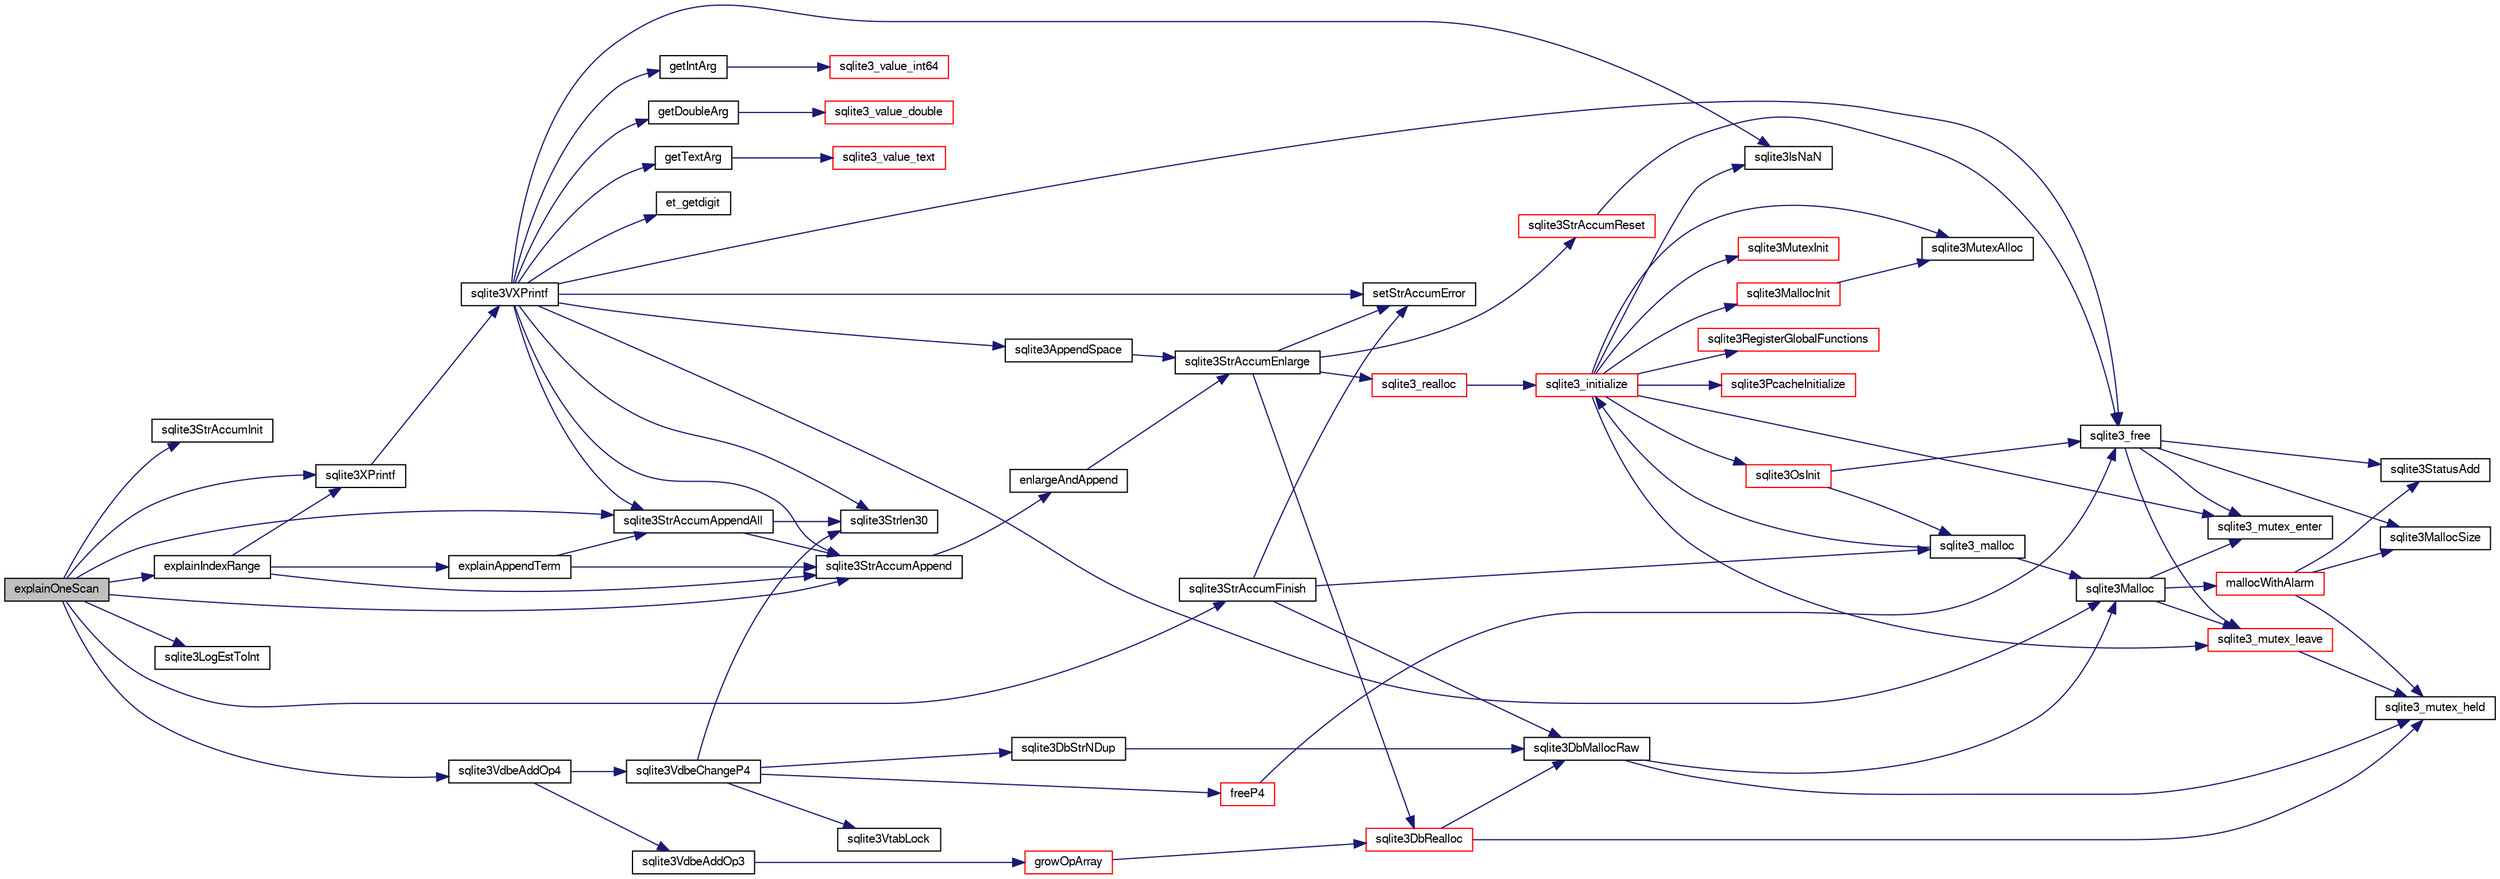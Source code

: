 digraph "explainOneScan"
{
  edge [fontname="FreeSans",fontsize="10",labelfontname="FreeSans",labelfontsize="10"];
  node [fontname="FreeSans",fontsize="10",shape=record];
  rankdir="LR";
  Node99201 [label="explainOneScan",height=0.2,width=0.4,color="black", fillcolor="grey75", style="filled", fontcolor="black"];
  Node99201 -> Node99202 [color="midnightblue",fontsize="10",style="solid",fontname="FreeSans"];
  Node99202 [label="sqlite3StrAccumInit",height=0.2,width=0.4,color="black", fillcolor="white", style="filled",URL="$sqlite3_8c.html#aabf95e113b9d54d519cd15a56215f560"];
  Node99201 -> Node99203 [color="midnightblue",fontsize="10",style="solid",fontname="FreeSans"];
  Node99203 [label="sqlite3StrAccumAppendAll",height=0.2,width=0.4,color="black", fillcolor="white", style="filled",URL="$sqlite3_8c.html#acaf8f3e4f99a3c3a4a77e9c987547289"];
  Node99203 -> Node99204 [color="midnightblue",fontsize="10",style="solid",fontname="FreeSans"];
  Node99204 [label="sqlite3StrAccumAppend",height=0.2,width=0.4,color="black", fillcolor="white", style="filled",URL="$sqlite3_8c.html#a56664fa33def33c5a5245b623441d5e0"];
  Node99204 -> Node99205 [color="midnightblue",fontsize="10",style="solid",fontname="FreeSans"];
  Node99205 [label="enlargeAndAppend",height=0.2,width=0.4,color="black", fillcolor="white", style="filled",URL="$sqlite3_8c.html#a25b21e61dc0883d849890eaa8a18088a"];
  Node99205 -> Node99206 [color="midnightblue",fontsize="10",style="solid",fontname="FreeSans"];
  Node99206 [label="sqlite3StrAccumEnlarge",height=0.2,width=0.4,color="black", fillcolor="white", style="filled",URL="$sqlite3_8c.html#a38976500a97c69d65086eeccca82dd96"];
  Node99206 -> Node99207 [color="midnightblue",fontsize="10",style="solid",fontname="FreeSans"];
  Node99207 [label="setStrAccumError",height=0.2,width=0.4,color="black", fillcolor="white", style="filled",URL="$sqlite3_8c.html#a3dc479a1fc8ba1ab8edfe51f8a0b102c"];
  Node99206 -> Node99208 [color="midnightblue",fontsize="10",style="solid",fontname="FreeSans"];
  Node99208 [label="sqlite3StrAccumReset",height=0.2,width=0.4,color="red", fillcolor="white", style="filled",URL="$sqlite3_8c.html#ad7e70f4ec9d2fa3a63a371e2c7c555d8"];
  Node99208 -> Node99215 [color="midnightblue",fontsize="10",style="solid",fontname="FreeSans"];
  Node99215 [label="sqlite3_free",height=0.2,width=0.4,color="black", fillcolor="white", style="filled",URL="$sqlite3_8c.html#a6552349e36a8a691af5487999ab09519"];
  Node99215 -> Node99216 [color="midnightblue",fontsize="10",style="solid",fontname="FreeSans"];
  Node99216 [label="sqlite3_mutex_enter",height=0.2,width=0.4,color="black", fillcolor="white", style="filled",URL="$sqlite3_8c.html#a1c12cde690bd89f104de5cbad12a6bf5"];
  Node99215 -> Node99217 [color="midnightblue",fontsize="10",style="solid",fontname="FreeSans"];
  Node99217 [label="sqlite3StatusAdd",height=0.2,width=0.4,color="black", fillcolor="white", style="filled",URL="$sqlite3_8c.html#afa029f93586aeab4cc85360905dae9cd"];
  Node99215 -> Node99213 [color="midnightblue",fontsize="10",style="solid",fontname="FreeSans"];
  Node99213 [label="sqlite3MallocSize",height=0.2,width=0.4,color="black", fillcolor="white", style="filled",URL="$sqlite3_8c.html#acf5d2a5f35270bafb050bd2def576955"];
  Node99215 -> Node99218 [color="midnightblue",fontsize="10",style="solid",fontname="FreeSans"];
  Node99218 [label="sqlite3_mutex_leave",height=0.2,width=0.4,color="red", fillcolor="white", style="filled",URL="$sqlite3_8c.html#a5838d235601dbd3c1fa993555c6bcc93"];
  Node99218 -> Node99210 [color="midnightblue",fontsize="10",style="solid",fontname="FreeSans"];
  Node99210 [label="sqlite3_mutex_held",height=0.2,width=0.4,color="black", fillcolor="white", style="filled",URL="$sqlite3_8c.html#acf77da68932b6bc163c5e68547ecc3e7"];
  Node99206 -> Node99220 [color="midnightblue",fontsize="10",style="solid",fontname="FreeSans"];
  Node99220 [label="sqlite3DbRealloc",height=0.2,width=0.4,color="red", fillcolor="white", style="filled",URL="$sqlite3_8c.html#ae028f4902a9d29bcaf310ff289ee87dc"];
  Node99220 -> Node99210 [color="midnightblue",fontsize="10",style="solid",fontname="FreeSans"];
  Node99220 -> Node99221 [color="midnightblue",fontsize="10",style="solid",fontname="FreeSans"];
  Node99221 [label="sqlite3DbMallocRaw",height=0.2,width=0.4,color="black", fillcolor="white", style="filled",URL="$sqlite3_8c.html#abbe8be0cf7175e11ddc3e2218fad924e"];
  Node99221 -> Node99210 [color="midnightblue",fontsize="10",style="solid",fontname="FreeSans"];
  Node99221 -> Node99222 [color="midnightblue",fontsize="10",style="solid",fontname="FreeSans"];
  Node99222 [label="sqlite3Malloc",height=0.2,width=0.4,color="black", fillcolor="white", style="filled",URL="$sqlite3_8c.html#a361a2eaa846b1885f123abe46f5d8b2b"];
  Node99222 -> Node99216 [color="midnightblue",fontsize="10",style="solid",fontname="FreeSans"];
  Node99222 -> Node99223 [color="midnightblue",fontsize="10",style="solid",fontname="FreeSans"];
  Node99223 [label="mallocWithAlarm",height=0.2,width=0.4,color="red", fillcolor="white", style="filled",URL="$sqlite3_8c.html#ab070d5cf8e48ec8a6a43cf025d48598b"];
  Node99223 -> Node99210 [color="midnightblue",fontsize="10",style="solid",fontname="FreeSans"];
  Node99223 -> Node99213 [color="midnightblue",fontsize="10",style="solid",fontname="FreeSans"];
  Node99223 -> Node99217 [color="midnightblue",fontsize="10",style="solid",fontname="FreeSans"];
  Node99222 -> Node99218 [color="midnightblue",fontsize="10",style="solid",fontname="FreeSans"];
  Node99206 -> Node99409 [color="midnightblue",fontsize="10",style="solid",fontname="FreeSans"];
  Node99409 [label="sqlite3_realloc",height=0.2,width=0.4,color="red", fillcolor="white", style="filled",URL="$sqlite3_8c.html#a822d9e42f6ab4b2ec803f311aeb9618d"];
  Node99409 -> Node99228 [color="midnightblue",fontsize="10",style="solid",fontname="FreeSans"];
  Node99228 [label="sqlite3_initialize",height=0.2,width=0.4,color="red", fillcolor="white", style="filled",URL="$sqlite3_8c.html#ab0c0ee2d5d4cf8b28e9572296a8861df"];
  Node99228 -> Node99229 [color="midnightblue",fontsize="10",style="solid",fontname="FreeSans"];
  Node99229 [label="sqlite3MutexInit",height=0.2,width=0.4,color="red", fillcolor="white", style="filled",URL="$sqlite3_8c.html#a7906afcdd1cdb3d0007eb932398a1158"];
  Node99228 -> Node99247 [color="midnightblue",fontsize="10",style="solid",fontname="FreeSans"];
  Node99247 [label="sqlite3MutexAlloc",height=0.2,width=0.4,color="black", fillcolor="white", style="filled",URL="$sqlite3_8c.html#a0e3f432ee581f6876b590e7ad7e84e19"];
  Node99228 -> Node99216 [color="midnightblue",fontsize="10",style="solid",fontname="FreeSans"];
  Node99228 -> Node99248 [color="midnightblue",fontsize="10",style="solid",fontname="FreeSans"];
  Node99248 [label="sqlite3MallocInit",height=0.2,width=0.4,color="red", fillcolor="white", style="filled",URL="$sqlite3_8c.html#a9e06f9e7cad0d83ce80ab493c9533552"];
  Node99248 -> Node99247 [color="midnightblue",fontsize="10",style="solid",fontname="FreeSans"];
  Node99228 -> Node99218 [color="midnightblue",fontsize="10",style="solid",fontname="FreeSans"];
  Node99228 -> Node99327 [color="midnightblue",fontsize="10",style="solid",fontname="FreeSans"];
  Node99327 [label="sqlite3RegisterGlobalFunctions",height=0.2,width=0.4,color="red", fillcolor="white", style="filled",URL="$sqlite3_8c.html#a9f75bd111010f29e1b8d74344473c4ec"];
  Node99228 -> Node99477 [color="midnightblue",fontsize="10",style="solid",fontname="FreeSans"];
  Node99477 [label="sqlite3PcacheInitialize",height=0.2,width=0.4,color="red", fillcolor="white", style="filled",URL="$sqlite3_8c.html#a2902c61ddc88bea002c4d69fe4052b1f"];
  Node99228 -> Node99478 [color="midnightblue",fontsize="10",style="solid",fontname="FreeSans"];
  Node99478 [label="sqlite3OsInit",height=0.2,width=0.4,color="red", fillcolor="white", style="filled",URL="$sqlite3_8c.html#afeaa886fe1ca086a30fd278b1d069762"];
  Node99478 -> Node99290 [color="midnightblue",fontsize="10",style="solid",fontname="FreeSans"];
  Node99290 [label="sqlite3_malloc",height=0.2,width=0.4,color="black", fillcolor="white", style="filled",URL="$sqlite3_8c.html#ac79dba55fc32b6a840cf5a9769bce7cd"];
  Node99290 -> Node99228 [color="midnightblue",fontsize="10",style="solid",fontname="FreeSans"];
  Node99290 -> Node99222 [color="midnightblue",fontsize="10",style="solid",fontname="FreeSans"];
  Node99478 -> Node99215 [color="midnightblue",fontsize="10",style="solid",fontname="FreeSans"];
  Node99228 -> Node99264 [color="midnightblue",fontsize="10",style="solid",fontname="FreeSans"];
  Node99264 [label="sqlite3IsNaN",height=0.2,width=0.4,color="black", fillcolor="white", style="filled",URL="$sqlite3_8c.html#aed4d78203877c3486765ccbc7feebb50"];
  Node99203 -> Node99265 [color="midnightblue",fontsize="10",style="solid",fontname="FreeSans"];
  Node99265 [label="sqlite3Strlen30",height=0.2,width=0.4,color="black", fillcolor="white", style="filled",URL="$sqlite3_8c.html#a3dcd80ba41f1a308193dee74857b62a7"];
  Node99201 -> Node99369 [color="midnightblue",fontsize="10",style="solid",fontname="FreeSans"];
  Node99369 [label="sqlite3XPrintf",height=0.2,width=0.4,color="black", fillcolor="white", style="filled",URL="$sqlite3_8c.html#afa51896b0f07c74fe11c806a5df7030c"];
  Node99369 -> Node99253 [color="midnightblue",fontsize="10",style="solid",fontname="FreeSans"];
  Node99253 [label="sqlite3VXPrintf",height=0.2,width=0.4,color="black", fillcolor="white", style="filled",URL="$sqlite3_8c.html#a63c25806c9bd4a2b76f9a0eb232c6bde"];
  Node99253 -> Node99204 [color="midnightblue",fontsize="10",style="solid",fontname="FreeSans"];
  Node99253 -> Node99254 [color="midnightblue",fontsize="10",style="solid",fontname="FreeSans"];
  Node99254 [label="getIntArg",height=0.2,width=0.4,color="black", fillcolor="white", style="filled",URL="$sqlite3_8c.html#abff258963dbd9205fb299851a64c67be"];
  Node99254 -> Node99255 [color="midnightblue",fontsize="10",style="solid",fontname="FreeSans"];
  Node99255 [label="sqlite3_value_int64",height=0.2,width=0.4,color="red", fillcolor="white", style="filled",URL="$sqlite3_8c.html#ab38d8627f4750672e72712df0b709e0d"];
  Node99253 -> Node99222 [color="midnightblue",fontsize="10",style="solid",fontname="FreeSans"];
  Node99253 -> Node99207 [color="midnightblue",fontsize="10",style="solid",fontname="FreeSans"];
  Node99253 -> Node99260 [color="midnightblue",fontsize="10",style="solid",fontname="FreeSans"];
  Node99260 [label="getDoubleArg",height=0.2,width=0.4,color="black", fillcolor="white", style="filled",URL="$sqlite3_8c.html#a1cf25120072c85bd261983b24c12c3d9"];
  Node99260 -> Node99261 [color="midnightblue",fontsize="10",style="solid",fontname="FreeSans"];
  Node99261 [label="sqlite3_value_double",height=0.2,width=0.4,color="red", fillcolor="white", style="filled",URL="$sqlite3_8c.html#a3e50c1a2dd484a8b6911c9d163816b88"];
  Node99253 -> Node99264 [color="midnightblue",fontsize="10",style="solid",fontname="FreeSans"];
  Node99253 -> Node99265 [color="midnightblue",fontsize="10",style="solid",fontname="FreeSans"];
  Node99253 -> Node99266 [color="midnightblue",fontsize="10",style="solid",fontname="FreeSans"];
  Node99266 [label="et_getdigit",height=0.2,width=0.4,color="black", fillcolor="white", style="filled",URL="$sqlite3_8c.html#a40c5a308749ad07cc2397a53e081bff0"];
  Node99253 -> Node99267 [color="midnightblue",fontsize="10",style="solid",fontname="FreeSans"];
  Node99267 [label="getTextArg",height=0.2,width=0.4,color="black", fillcolor="white", style="filled",URL="$sqlite3_8c.html#afbb41850423ef20071cefaab0431e04d"];
  Node99267 -> Node99268 [color="midnightblue",fontsize="10",style="solid",fontname="FreeSans"];
  Node99268 [label="sqlite3_value_text",height=0.2,width=0.4,color="red", fillcolor="white", style="filled",URL="$sqlite3_8c.html#aef2ace3239e6dd59c74110faa70f8171"];
  Node99253 -> Node99203 [color="midnightblue",fontsize="10",style="solid",fontname="FreeSans"];
  Node99253 -> Node99291 [color="midnightblue",fontsize="10",style="solid",fontname="FreeSans"];
  Node99291 [label="sqlite3AppendSpace",height=0.2,width=0.4,color="black", fillcolor="white", style="filled",URL="$sqlite3_8c.html#aefd38a5afc0020d4a93855c3ee7c63a8"];
  Node99291 -> Node99206 [color="midnightblue",fontsize="10",style="solid",fontname="FreeSans"];
  Node99253 -> Node99215 [color="midnightblue",fontsize="10",style="solid",fontname="FreeSans"];
  Node99201 -> Node99204 [color="midnightblue",fontsize="10",style="solid",fontname="FreeSans"];
  Node99201 -> Node99484 [color="midnightblue",fontsize="10",style="solid",fontname="FreeSans"];
  Node99484 [label="explainIndexRange",height=0.2,width=0.4,color="black", fillcolor="white", style="filled",URL="$sqlite3_8c.html#a19d410b10b9746279e834fd8cddda2cb"];
  Node99484 -> Node99204 [color="midnightblue",fontsize="10",style="solid",fontname="FreeSans"];
  Node99484 -> Node99485 [color="midnightblue",fontsize="10",style="solid",fontname="FreeSans"];
  Node99485 [label="explainAppendTerm",height=0.2,width=0.4,color="black", fillcolor="white", style="filled",URL="$sqlite3_8c.html#a5ef3d87a7da5cfa8e03ca9fdc186193a"];
  Node99485 -> Node99204 [color="midnightblue",fontsize="10",style="solid",fontname="FreeSans"];
  Node99485 -> Node99203 [color="midnightblue",fontsize="10",style="solid",fontname="FreeSans"];
  Node99484 -> Node99369 [color="midnightblue",fontsize="10",style="solid",fontname="FreeSans"];
  Node99201 -> Node99486 [color="midnightblue",fontsize="10",style="solid",fontname="FreeSans"];
  Node99486 [label="sqlite3LogEstToInt",height=0.2,width=0.4,color="black", fillcolor="white", style="filled",URL="$sqlite3_8c.html#ab051bdd362eec97ae96904bc81ab439e"];
  Node99201 -> Node99289 [color="midnightblue",fontsize="10",style="solid",fontname="FreeSans"];
  Node99289 [label="sqlite3StrAccumFinish",height=0.2,width=0.4,color="black", fillcolor="white", style="filled",URL="$sqlite3_8c.html#adb7f26b10ac1b847db6f000ef4c2e2ba"];
  Node99289 -> Node99221 [color="midnightblue",fontsize="10",style="solid",fontname="FreeSans"];
  Node99289 -> Node99290 [color="midnightblue",fontsize="10",style="solid",fontname="FreeSans"];
  Node99289 -> Node99207 [color="midnightblue",fontsize="10",style="solid",fontname="FreeSans"];
  Node99201 -> Node99487 [color="midnightblue",fontsize="10",style="solid",fontname="FreeSans"];
  Node99487 [label="sqlite3VdbeAddOp4",height=0.2,width=0.4,color="black", fillcolor="white", style="filled",URL="$sqlite3_8c.html#a739d7a47b1c11779283b7797ea7e1d4d"];
  Node99487 -> Node99488 [color="midnightblue",fontsize="10",style="solid",fontname="FreeSans"];
  Node99488 [label="sqlite3VdbeAddOp3",height=0.2,width=0.4,color="black", fillcolor="white", style="filled",URL="$sqlite3_8c.html#a29b4560b019211a73e1478cec7468345"];
  Node99488 -> Node99489 [color="midnightblue",fontsize="10",style="solid",fontname="FreeSans"];
  Node99489 [label="growOpArray",height=0.2,width=0.4,color="red", fillcolor="white", style="filled",URL="$sqlite3_8c.html#adb00b9ead01ffe0d757d5a6d0853ada5"];
  Node99489 -> Node99220 [color="midnightblue",fontsize="10",style="solid",fontname="FreeSans"];
  Node99487 -> Node99490 [color="midnightblue",fontsize="10",style="solid",fontname="FreeSans"];
  Node99490 [label="sqlite3VdbeChangeP4",height=0.2,width=0.4,color="black", fillcolor="white", style="filled",URL="$sqlite3_8c.html#add0d891a062d044a0c7e6fc072702830"];
  Node99490 -> Node99491 [color="midnightblue",fontsize="10",style="solid",fontname="FreeSans"];
  Node99491 [label="freeP4",height=0.2,width=0.4,color="red", fillcolor="white", style="filled",URL="$sqlite3_8c.html#aa1ec8debef2a9be5fe36a3082fd3e0f9"];
  Node99491 -> Node99215 [color="midnightblue",fontsize="10",style="solid",fontname="FreeSans"];
  Node99490 -> Node99497 [color="midnightblue",fontsize="10",style="solid",fontname="FreeSans"];
  Node99497 [label="sqlite3VtabLock",height=0.2,width=0.4,color="black", fillcolor="white", style="filled",URL="$sqlite3_8c.html#aa2b6bcc2ba2b313da4b72e6b0d83dea6"];
  Node99490 -> Node99265 [color="midnightblue",fontsize="10",style="solid",fontname="FreeSans"];
  Node99490 -> Node99475 [color="midnightblue",fontsize="10",style="solid",fontname="FreeSans"];
  Node99475 [label="sqlite3DbStrNDup",height=0.2,width=0.4,color="black", fillcolor="white", style="filled",URL="$sqlite3_8c.html#a48e8c757f70cba60fe83ce00ad8de713"];
  Node99475 -> Node99221 [color="midnightblue",fontsize="10",style="solid",fontname="FreeSans"];
}
